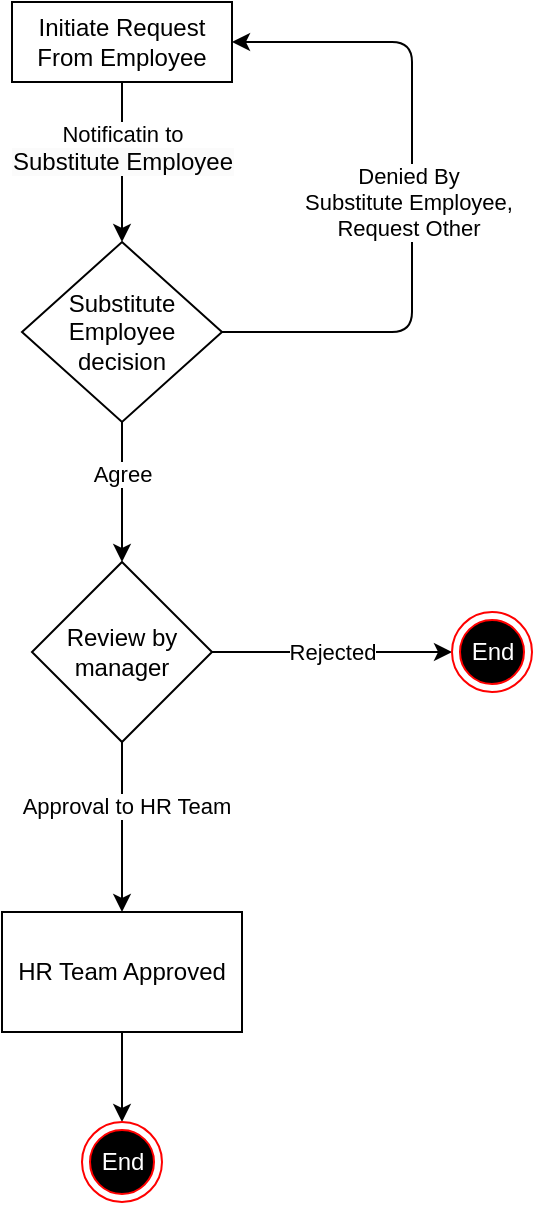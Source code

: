 <mxfile scale="1" border="10">
    <diagram id="ossPbBaPFcq8k1a4Bj__" name="Page-1">
        <mxGraphModel dx="1431" dy="796" grid="1" gridSize="10" guides="1" tooltips="1" connect="1" arrows="1" fold="1" page="1" pageScale="1" pageWidth="827" pageHeight="1169" background="#ffffff" math="0" shadow="0">
            <root>
                <mxCell id="0"/>
                <mxCell id="1" parent="0"/>
                <mxCell id="4" value="" style="edgeStyle=none;html=1;entryX=0.5;entryY=0;entryDx=0;entryDy=0;" edge="1" parent="1" source="2" target="5">
                    <mxGeometry relative="1" as="geometry">
                        <mxPoint x="265" y="180" as="targetPoint"/>
                    </mxGeometry>
                </mxCell>
                <mxCell id="6" value="Notificatin to&lt;br&gt;&lt;span style=&quot;font-size: 12px; background-color: rgb(251, 251, 251);&quot;&gt;Substitute Employee&lt;/span&gt;" style="edgeLabel;html=1;align=center;verticalAlign=middle;resizable=0;points=[];" vertex="1" connectable="0" parent="4">
                    <mxGeometry x="-0.411" y="-1" relative="1" as="geometry">
                        <mxPoint x="1" y="9" as="offset"/>
                    </mxGeometry>
                </mxCell>
                <mxCell id="2" value="Initiate Request&lt;br&gt;From Employee" style="whiteSpace=wrap;html=1;" vertex="1" parent="1">
                    <mxGeometry x="210" y="70" width="110" height="40" as="geometry"/>
                </mxCell>
                <mxCell id="9" value="" style="edgeStyle=none;html=1;entryX=0.5;entryY=0;entryDx=0;entryDy=0;" edge="1" parent="1" source="5" target="11">
                    <mxGeometry relative="1" as="geometry">
                        <mxPoint x="265" y="350" as="targetPoint"/>
                    </mxGeometry>
                </mxCell>
                <mxCell id="10" value="Agree" style="edgeLabel;html=1;align=center;verticalAlign=middle;resizable=0;points=[];" vertex="1" connectable="0" parent="9">
                    <mxGeometry x="-0.4" y="-1" relative="1" as="geometry">
                        <mxPoint x="1" y="5" as="offset"/>
                    </mxGeometry>
                </mxCell>
                <mxCell id="20" style="edgeStyle=orthogonalEdgeStyle;html=1;entryX=1;entryY=0.5;entryDx=0;entryDy=0;fontColor=#FFFFFF;exitX=1;exitY=0.5;exitDx=0;exitDy=0;" edge="1" parent="1" source="5" target="2">
                    <mxGeometry relative="1" as="geometry">
                        <Array as="points">
                            <mxPoint x="410" y="235"/>
                            <mxPoint x="410" y="90"/>
                        </Array>
                    </mxGeometry>
                </mxCell>
                <mxCell id="24" value="Denied By&lt;br&gt;Substitute Employee,&lt;br&gt;Request Other" style="edgeLabel;html=1;align=center;verticalAlign=middle;resizable=0;points=[];fontColor=#000000;" vertex="1" connectable="0" parent="20">
                    <mxGeometry x="-0.139" y="2" relative="1" as="geometry">
                        <mxPoint y="-18" as="offset"/>
                    </mxGeometry>
                </mxCell>
                <mxCell id="5" value="Substitute&lt;br&gt;Employee&lt;br&gt;decision" style="rhombus;whiteSpace=wrap;html=1;" vertex="1" parent="1">
                    <mxGeometry x="215" y="190" width="100" height="90" as="geometry"/>
                </mxCell>
                <mxCell id="13" value="" style="edgeStyle=none;html=1;entryX=0.5;entryY=0;entryDx=0;entryDy=0;" edge="1" parent="1" source="11" target="15">
                    <mxGeometry relative="1" as="geometry">
                        <mxPoint x="265" y="535" as="targetPoint"/>
                    </mxGeometry>
                </mxCell>
                <mxCell id="14" value="Approval to HR Team" style="edgeLabel;html=1;align=center;verticalAlign=middle;resizable=0;points=[];" vertex="1" connectable="0" parent="13">
                    <mxGeometry x="-0.242" y="2" relative="1" as="geometry">
                        <mxPoint as="offset"/>
                    </mxGeometry>
                </mxCell>
                <mxCell id="28" value="" style="edgeStyle=orthogonalEdgeStyle;html=1;fontColor=#000000;" edge="1" parent="1" source="11" target="27">
                    <mxGeometry relative="1" as="geometry"/>
                </mxCell>
                <mxCell id="29" value="Rejected" style="edgeLabel;html=1;align=center;verticalAlign=middle;resizable=0;points=[];fontColor=#000000;" vertex="1" connectable="0" parent="28">
                    <mxGeometry x="0.18" y="-3" relative="1" as="geometry">
                        <mxPoint x="-11" y="-3" as="offset"/>
                    </mxGeometry>
                </mxCell>
                <mxCell id="11" value="Review by manager" style="rhombus;whiteSpace=wrap;html=1;" vertex="1" parent="1">
                    <mxGeometry x="220" y="350" width="90" height="90" as="geometry"/>
                </mxCell>
                <mxCell id="19" value="" style="edgeStyle=none;html=1;fontColor=#FFFFFF;" edge="1" parent="1" source="15" target="18">
                    <mxGeometry relative="1" as="geometry"/>
                </mxCell>
                <mxCell id="15" value="HR Team Approved" style="whiteSpace=wrap;html=1;" vertex="1" parent="1">
                    <mxGeometry x="205" y="525" width="120" height="60" as="geometry"/>
                </mxCell>
                <mxCell id="18" value="End" style="ellipse;html=1;shape=endState;fillColor=#000000;strokeColor=#ff0000;fontColor=#FFFFFF;" vertex="1" parent="1">
                    <mxGeometry x="245" y="630" width="40" height="40" as="geometry"/>
                </mxCell>
                <mxCell id="27" value="End" style="ellipse;html=1;shape=endState;fillColor=#000000;strokeColor=#ff0000;fontColor=#FFFFFF;" vertex="1" parent="1">
                    <mxGeometry x="430" y="375" width="40" height="40" as="geometry"/>
                </mxCell>
            </root>
        </mxGraphModel>
    </diagram>
</mxfile>